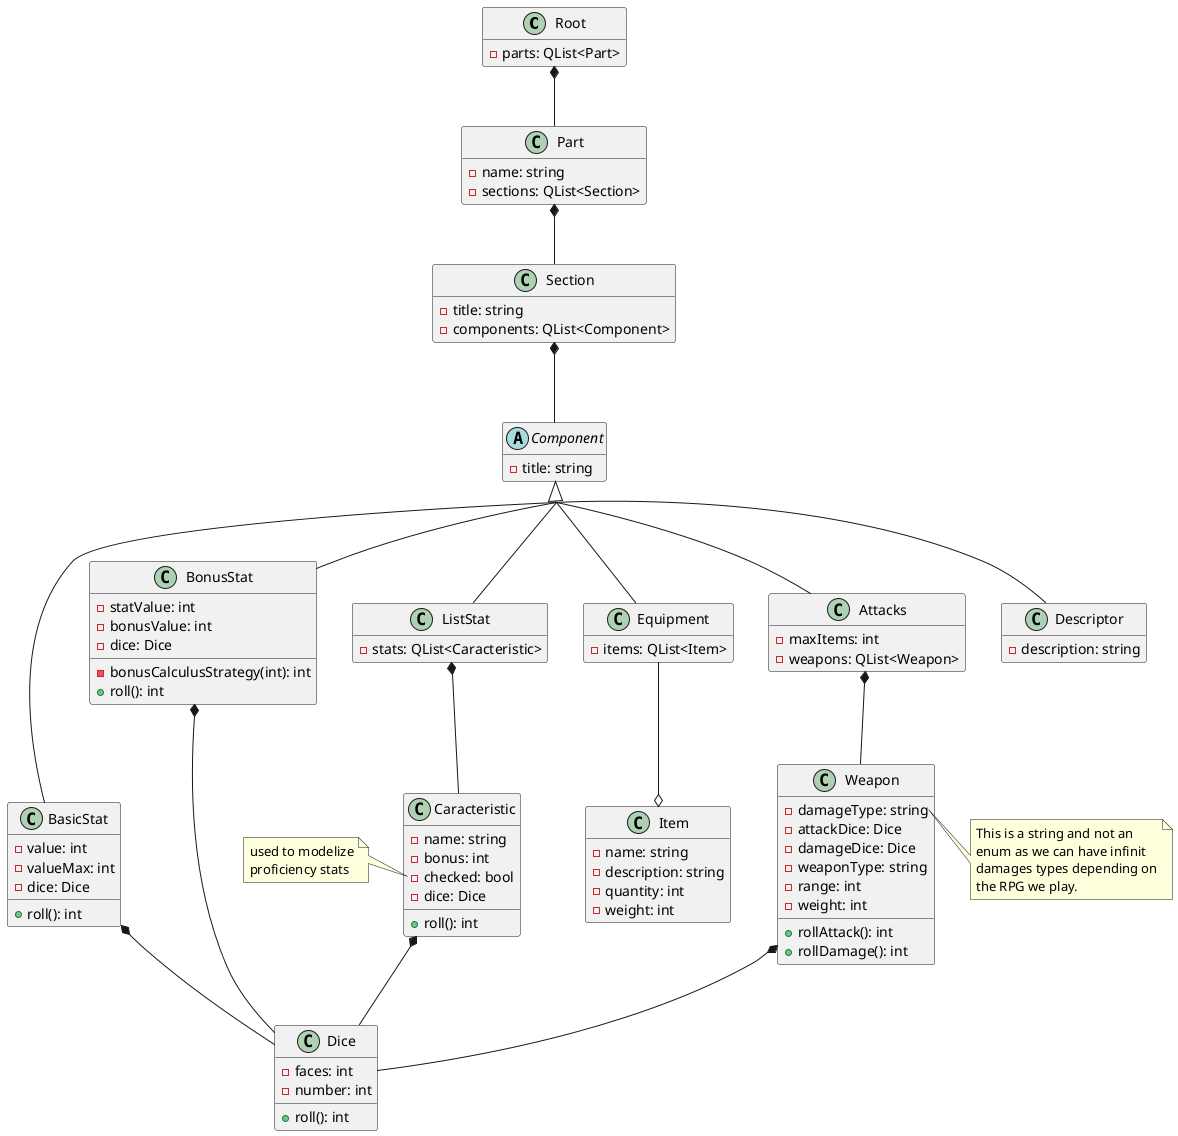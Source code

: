 @startuml
/' skinparam linetype ortho '/
skinparam groupInheritance 2
hide empty attributes
hide empty methods

class Root {
    -parts: QList<Part>
}

Part -u-* Root
class Part {
    -name: string
    -sections: QList<Section>
}

Section -u-* Part
class Section {
    -title: string
    -components: QList<Component>
}

Component -u-* Section
abstract class Component {
    -title: string
}

Component <|-- BasicStat
Component <|-- BonusStat
Component <|-- ListStat
Component <|-- Equipment
Component <|-- Attacks
Component <|-- Descriptor

class Dice {
    -faces: int
    -number: int
    +roll(): int
}

BasicStat *-- Dice
class BasicStat {
    -value: int
    -valueMax: int
    -dice: Dice
    +roll(): int
}

BonusStat *-- Dice
class BonusStat {
    -statValue: int
    -bonusValue: int
    -bonusCalculusStrategy(int): int
    -dice: Dice
    +roll(): int
}

class ListStat {
    -stats: QList<Caracteristic>
}

ListStat *-- Caracteristic
Caracteristic *-- Dice
class Caracteristic {
    -name: string
    -bonus: int
    -checked: bool
    -dice: Dice
    +roll(): int
}

note left of Caracteristic::checked
    used to modelize
    proficiency stats
end note

class Attacks {
    -maxItems: int
    -weapons: QList<Weapon>
}

Attacks *-- Weapon
Weapon *-- Dice
class Weapon {
    -damageType: string
    -attackDice: Dice
    -damageDice: Dice
    -weaponType: string
    -range: int
    -weight: int
    +rollAttack(): int
    +rollDamage(): int
}

note right of Weapon::damageType
    This is a string and not an
    enum as we can have infinit
    damages types depending on
    the RPG we play.
end note

class Equipment {
    -items: QList<Item>
}

Equipment --o Item
class Item {
    -name: string
    -description: string
    -quantity: int
    -weight: int
}

class Descriptor {
    -description: string
}

@enduml
